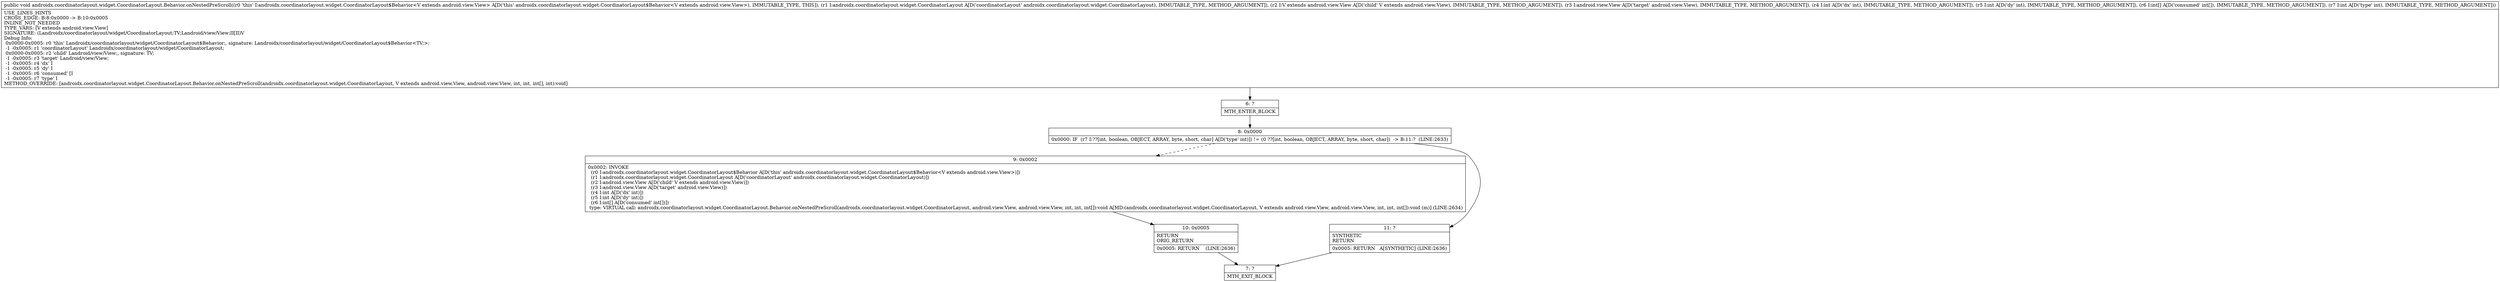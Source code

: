 digraph "CFG forandroidx.coordinatorlayout.widget.CoordinatorLayout.Behavior.onNestedPreScroll(Landroidx\/coordinatorlayout\/widget\/CoordinatorLayout;Landroid\/view\/View;Landroid\/view\/View;II[II)V" {
Node_6 [shape=record,label="{6\:\ ?|MTH_ENTER_BLOCK\l}"];
Node_8 [shape=record,label="{8\:\ 0x0000|0x0000: IF  (r7 I:??[int, boolean, OBJECT, ARRAY, byte, short, char] A[D('type' int)]) != (0 ??[int, boolean, OBJECT, ARRAY, byte, short, char])  \-\> B:11:?  (LINE:2633)\l}"];
Node_9 [shape=record,label="{9\:\ 0x0002|0x0002: INVOKE  \l  (r0 I:androidx.coordinatorlayout.widget.CoordinatorLayout$Behavior A[D('this' androidx.coordinatorlayout.widget.CoordinatorLayout$Behavior\<V extends android.view.View\>)])\l  (r1 I:androidx.coordinatorlayout.widget.CoordinatorLayout A[D('coordinatorLayout' androidx.coordinatorlayout.widget.CoordinatorLayout)])\l  (r2 I:android.view.View A[D('child' V extends android.view.View)])\l  (r3 I:android.view.View A[D('target' android.view.View)])\l  (r4 I:int A[D('dx' int)])\l  (r5 I:int A[D('dy' int)])\l  (r6 I:int[] A[D('consumed' int[])])\l type: VIRTUAL call: androidx.coordinatorlayout.widget.CoordinatorLayout.Behavior.onNestedPreScroll(androidx.coordinatorlayout.widget.CoordinatorLayout, android.view.View, android.view.View, int, int, int[]):void A[MD:(androidx.coordinatorlayout.widget.CoordinatorLayout, V extends android.view.View, android.view.View, int, int, int[]):void (m)] (LINE:2634)\l}"];
Node_10 [shape=record,label="{10\:\ 0x0005|RETURN\lORIG_RETURN\l|0x0005: RETURN    (LINE:2636)\l}"];
Node_7 [shape=record,label="{7\:\ ?|MTH_EXIT_BLOCK\l}"];
Node_11 [shape=record,label="{11\:\ ?|SYNTHETIC\lRETURN\l|0x0005: RETURN   A[SYNTHETIC] (LINE:2636)\l}"];
MethodNode[shape=record,label="{public void androidx.coordinatorlayout.widget.CoordinatorLayout.Behavior.onNestedPreScroll((r0 'this' I:androidx.coordinatorlayout.widget.CoordinatorLayout$Behavior\<V extends android.view.View\> A[D('this' androidx.coordinatorlayout.widget.CoordinatorLayout$Behavior\<V extends android.view.View\>), IMMUTABLE_TYPE, THIS]), (r1 I:androidx.coordinatorlayout.widget.CoordinatorLayout A[D('coordinatorLayout' androidx.coordinatorlayout.widget.CoordinatorLayout), IMMUTABLE_TYPE, METHOD_ARGUMENT]), (r2 I:V extends android.view.View A[D('child' V extends android.view.View), IMMUTABLE_TYPE, METHOD_ARGUMENT]), (r3 I:android.view.View A[D('target' android.view.View), IMMUTABLE_TYPE, METHOD_ARGUMENT]), (r4 I:int A[D('dx' int), IMMUTABLE_TYPE, METHOD_ARGUMENT]), (r5 I:int A[D('dy' int), IMMUTABLE_TYPE, METHOD_ARGUMENT]), (r6 I:int[] A[D('consumed' int[]), IMMUTABLE_TYPE, METHOD_ARGUMENT]), (r7 I:int A[D('type' int), IMMUTABLE_TYPE, METHOD_ARGUMENT]))  | USE_LINES_HINTS\lCROSS_EDGE: B:8:0x0000 \-\> B:10:0x0005\lINLINE_NOT_NEEDED\lTYPE_VARS: [V extends android.view.View]\lSIGNATURE: (Landroidx\/coordinatorlayout\/widget\/CoordinatorLayout;TV;Landroid\/view\/View;II[II)V\lDebug Info:\l  0x0000\-0x0005: r0 'this' Landroidx\/coordinatorlayout\/widget\/CoordinatorLayout$Behavior;, signature: Landroidx\/coordinatorlayout\/widget\/CoordinatorLayout$Behavior\<TV;\>;\l  \-1 \-0x0005: r1 'coordinatorLayout' Landroidx\/coordinatorlayout\/widget\/CoordinatorLayout;\l  0x0000\-0x0005: r2 'child' Landroid\/view\/View;, signature: TV;\l  \-1 \-0x0005: r3 'target' Landroid\/view\/View;\l  \-1 \-0x0005: r4 'dx' I\l  \-1 \-0x0005: r5 'dy' I\l  \-1 \-0x0005: r6 'consumed' [I\l  \-1 \-0x0005: r7 'type' I\lMETHOD_OVERRIDE: [androidx.coordinatorlayout.widget.CoordinatorLayout.Behavior.onNestedPreScroll(androidx.coordinatorlayout.widget.CoordinatorLayout, V extends android.view.View, android.view.View, int, int, int[], int):void]\l}"];
MethodNode -> Node_6;Node_6 -> Node_8;
Node_8 -> Node_9[style=dashed];
Node_8 -> Node_11;
Node_9 -> Node_10;
Node_10 -> Node_7;
Node_11 -> Node_7;
}

